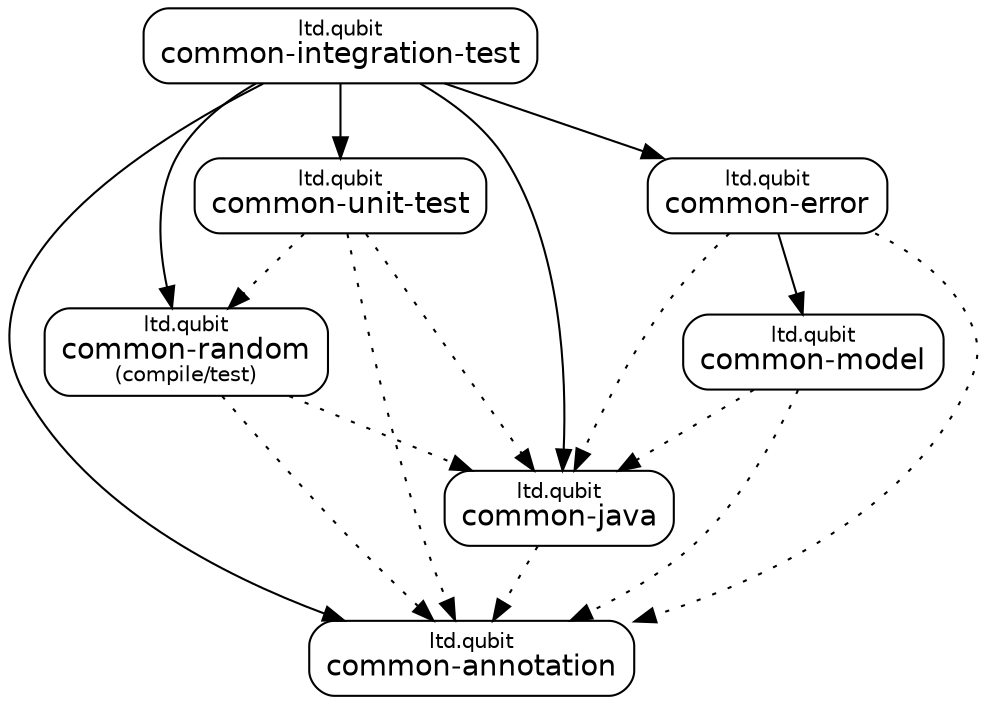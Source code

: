 digraph "common-integration-test" {
  node [shape="box",style="rounded",fontname="Helvetica",fontsize="14"]
  edge [fontsize="10",fontname="Helvetica"]

  // Node Definitions:
  "ltd.qubit:common-integration-test:jar"[label=<<font point-size="10">ltd.qubit</font><br/>common-integration-test>]
  "ltd.qubit:common-annotation:jar"[label=<<font point-size="10">ltd.qubit</font><br/>common-annotation>]
  "ltd.qubit:common-java:jar"[label=<<font point-size="10">ltd.qubit</font><br/>common-java>]
  "ltd.qubit:common-random:jar"[label=<<font point-size="10">ltd.qubit</font><br/>common-random<font point-size="10"><br/>(compile/test)</font>>]
  "ltd.qubit:common-unit-test:jar"[label=<<font point-size="10">ltd.qubit</font><br/>common-unit-test>]
  "ltd.qubit:common-error:jar"[label=<<font point-size="10">ltd.qubit</font><br/>common-error>]
  "ltd.qubit:common-model:jar"[label=<<font point-size="10">ltd.qubit</font><br/>common-model>]

  // Edge Definitions:
  "ltd.qubit:common-integration-test:jar" -> "ltd.qubit:common-annotation:jar"
  "ltd.qubit:common-java:jar" -> "ltd.qubit:common-annotation:jar"[style="dotted"]
  "ltd.qubit:common-integration-test:jar" -> "ltd.qubit:common-java:jar"
  "ltd.qubit:common-random:jar" -> "ltd.qubit:common-annotation:jar"[style="dotted"]
  "ltd.qubit:common-random:jar" -> "ltd.qubit:common-java:jar"[style="dotted"]
  "ltd.qubit:common-integration-test:jar" -> "ltd.qubit:common-random:jar"
  "ltd.qubit:common-unit-test:jar" -> "ltd.qubit:common-annotation:jar"[style="dotted"]
  "ltd.qubit:common-unit-test:jar" -> "ltd.qubit:common-java:jar"[style="dotted"]
  "ltd.qubit:common-unit-test:jar" -> "ltd.qubit:common-random:jar"[style="dotted"]
  "ltd.qubit:common-integration-test:jar" -> "ltd.qubit:common-unit-test:jar"
  "ltd.qubit:common-error:jar" -> "ltd.qubit:common-annotation:jar"[style="dotted"]
  "ltd.qubit:common-error:jar" -> "ltd.qubit:common-java:jar"[style="dotted"]
  "ltd.qubit:common-model:jar" -> "ltd.qubit:common-annotation:jar"[style="dotted"]
  "ltd.qubit:common-model:jar" -> "ltd.qubit:common-java:jar"[style="dotted"]
  "ltd.qubit:common-error:jar" -> "ltd.qubit:common-model:jar"
  "ltd.qubit:common-integration-test:jar" -> "ltd.qubit:common-error:jar"
}